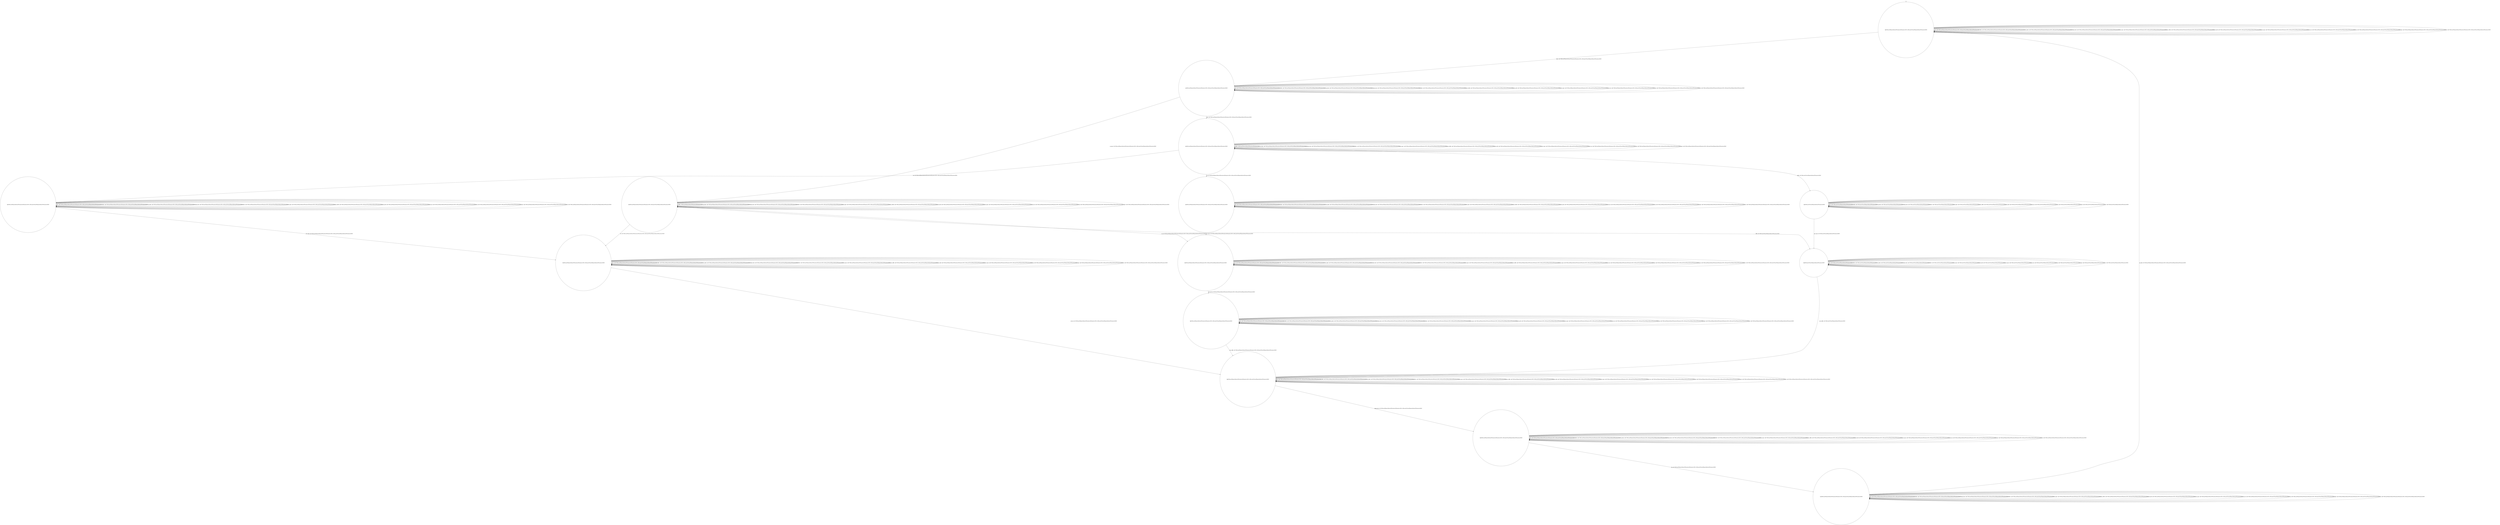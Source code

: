 digraph g {
	edge [lblstyle="above, sloped"];
	s0 [shape="circle" label="0@[((DOL and TEA and CAP and TON and not EUR and not COF) or (DOL and COF and TEA and CAP and TON and not EUR))]"];
	s1 [shape="circle" label="1@[((DOL and TEA and CAP and TON and not EUR and not COF) or (DOL and COF and TEA and CAP and TON and not EUR))]"];
	s2 [shape="circle" label="2@[((DOL and TEA and CAP and TON and not EUR and not COF) or (DOL and COF and TEA and CAP and TON and not EUR))]"];
	s3 [shape="circle" label="3@[((DOL and TEA and CAP and TON and not EUR and not COF) or (DOL and COF and TEA and CAP and TON and not EUR))]"];
	s4 [shape="circle" label="4@[((DOL and TEA and CAP and TON and not EUR and not COF) or (DOL and COF and TEA and CAP and TON and not EUR))]"];
	s5 [shape="circle" label="5@[((DOL and TEA and CAP and TON and not EUR and not COF) or (DOL and COF and TEA and CAP and TON and not EUR))]"];
	s6 [shape="circle" label="6@[((DOL and TEA and CAP and TON and not EUR and not COF) or (DOL and COF and TEA and CAP and TON and not EUR))]"];
	s7 [shape="circle" label="7@[((DOL and TEA and CAP and TON and not EUR and not COF) or (DOL and COF and TEA and CAP and TON and not EUR))]"];
	s8 [shape="circle" label="8@[((DOL and TEA and CAP and TON and not EUR and not COF) or (DOL and COF and TEA and CAP and TON and not EUR))]"];
	s9 [shape="circle" label="9@[((DOL and TEA and CAP and TON and not EUR and not COF) or (DOL and COF and TEA and CAP and TON and not EUR))]"];
	s10 [shape="circle" label="10@[((DOL and TEA and CAP and TON and not EUR and not COF) or (DOL and COF and TEA and CAP and TON and not EUR))]"];
	s11 [shape="circle" label="11@[((DOL and TEA and CAP and TON and not EUR and not COF) or (DOL and COF and TEA and CAP and TON and not EUR))]"];
	s12 [shape="circle" label="12@[((DOL and COF and TEA and CAP and TON and not EUR))]"];
	s13 [shape="circle" label="13@[((DOL and COF and TEA and CAP and TON and not EUR))]"];
	s0 -> s0 [label="cap / nok() [((DOL and TEA and CAP and TON and not EUR and not COF) or (DOL and COF and TEA and CAP and TON and not EUR))]"];
	s0 -> s0 [label="coffee / nok() [((DOL and TEA and CAP and TON and not EUR and not COF) or (DOL and COF and TEA and CAP and TON and not EUR))]"];
	s0 -> s0 [label="cup_taken / nok() [((DOL and TEA and CAP and TON and not EUR and not COF) or (DOL and COF and TEA and CAP and TON and not EUR))]"];
	s0 -> s0 [label="display_done / nok() [((DOL and TEA and CAP and TON and not EUR and not COF) or (DOL and COF and TEA and CAP and TON and not EUR))]"];
	s0 -> s1 [label="dollar / ok() [((DOL and TEA and CAP and TON and not EUR and not COF) or (DOL and COF and TEA and CAP and TON and not EUR))]"];
	s0 -> s0 [label="no_sugar / nok() [((DOL and TEA and CAP and TON and not EUR and not COF) or (DOL and COF and TEA and CAP and TON and not EUR))]"];
	s0 -> s0 [label="pour_coffee / nok() [((DOL and TEA and CAP and TON and not EUR and not COF) or (DOL and COF and TEA and CAP and TON and not EUR))]"];
	s0 -> s0 [label="pour_milk / nok() [((DOL and TEA and CAP and TON and not EUR and not COF) or (DOL and COF and TEA and CAP and TON and not EUR))]"];
	s0 -> s0 [label="pour_sugar / nok() [((DOL and TEA and CAP and TON and not EUR and not COF) or (DOL and COF and TEA and CAP and TON and not EUR))]"];
	s0 -> s0 [label="pour_tea / nok() [((DOL and TEA and CAP and TON and not EUR and not COF) or (DOL and COF and TEA and CAP and TON and not EUR))]"];
	s0 -> s0 [label="ring / nok() [((DOL and TEA and CAP and TON and not EUR and not COF) or (DOL and COF and TEA and CAP and TON and not EUR))]"];
	s0 -> s0 [label="sugar / nok() [((DOL and TEA and CAP and TON and not EUR and not COF) or (DOL and COF and TEA and CAP and TON and not EUR))]"];
	s0 -> s0 [label="tea / nok() [((DOL and TEA and CAP and TON and not EUR and not COF) or (DOL and COF and TEA and CAP and TON and not EUR))]"];
	s1 -> s1 [label="cap / nok() [((DOL and TEA and CAP and TON and not EUR and not COF) or (DOL and COF and TEA and CAP and TON and not EUR))]"];
	s1 -> s1 [label="coffee / nok() [((DOL and TEA and CAP and TON and not EUR and not COF) or (DOL and COF and TEA and CAP and TON and not EUR))]"];
	s1 -> s1 [label="cup_taken / nok() [((DOL and TEA and CAP and TON and not EUR and not COF) or (DOL and COF and TEA and CAP and TON and not EUR))]"];
	s1 -> s1 [label="display_done / nok() [((DOL and TEA and CAP and TON and not EUR and not COF) or (DOL and COF and TEA and CAP and TON and not EUR))]"];
	s1 -> s1 [label="dollar / nok() [((DOL and TEA and CAP and TON and not EUR and not COF) or (DOL and COF and TEA and CAP and TON and not EUR))]"];
	s1 -> s2 [label="no_sugar / ok() [((DOL and TEA and CAP and TON and not EUR and not COF) or (DOL and COF and TEA and CAP and TON and not EUR))]"];
	s1 -> s1 [label="pour_coffee / nok() [((DOL and TEA and CAP and TON and not EUR and not COF) or (DOL and COF and TEA and CAP and TON and not EUR))]"];
	s1 -> s1 [label="pour_milk / nok() [((DOL and TEA and CAP and TON and not EUR and not COF) or (DOL and COF and TEA and CAP and TON and not EUR))]"];
	s1 -> s1 [label="pour_sugar / nok() [((DOL and TEA and CAP and TON and not EUR and not COF) or (DOL and COF and TEA and CAP and TON and not EUR))]"];
	s1 -> s1 [label="pour_tea / nok() [((DOL and TEA and CAP and TON and not EUR and not COF) or (DOL and COF and TEA and CAP and TON and not EUR))]"];
	s1 -> s1 [label="ring / nok() [((DOL and TEA and CAP and TON and not EUR and not COF) or (DOL and COF and TEA and CAP and TON and not EUR))]"];
	s1 -> s3 [label="sugar / ok() [((DOL and TEA and CAP and TON and not EUR and not COF) or (DOL and COF and TEA and CAP and TON and not EUR))]"];
	s1 -> s1 [label="tea / nok() [((DOL and TEA and CAP and TON and not EUR and not COF) or (DOL and COF and TEA and CAP and TON and not EUR))]"];
	s2 -> s6 [label="cap / ok() [((DOL and TEA and CAP and TON and not EUR and not COF) or (DOL and COF and TEA and CAP and TON and not EUR))]"];
	s2 -> s13 [label="coffee / ok() [((DOL and COF and TEA and CAP and TON and not EUR))]"];
	s2 -> s2 [label="coffee / Ω [((DOL and TEA and CAP and TON and not EUR and not COF))]"];
	s2 -> s2 [label="cup_taken / nok() [((DOL and TEA and CAP and TON and not EUR and not COF) or (DOL and COF and TEA and CAP and TON and not EUR))]"];
	s2 -> s2 [label="display_done / nok() [((DOL and TEA and CAP and TON and not EUR and not COF) or (DOL and COF and TEA and CAP and TON and not EUR))]"];
	s2 -> s2 [label="dollar / nok() [((DOL and TEA and CAP and TON and not EUR and not COF) or (DOL and COF and TEA and CAP and TON and not EUR))]"];
	s2 -> s2 [label="no_sugar / nok() [((DOL and TEA and CAP and TON and not EUR and not COF) or (DOL and COF and TEA and CAP and TON and not EUR))]"];
	s2 -> s2 [label="pour_coffee / nok() [((DOL and TEA and CAP and TON and not EUR and not COF) or (DOL and COF and TEA and CAP and TON and not EUR))]"];
	s2 -> s2 [label="pour_milk / nok() [((DOL and TEA and CAP and TON and not EUR and not COF) or (DOL and COF and TEA and CAP and TON and not EUR))]"];
	s2 -> s2 [label="pour_sugar / nok() [((DOL and TEA and CAP and TON and not EUR and not COF) or (DOL and COF and TEA and CAP and TON and not EUR))]"];
	s2 -> s2 [label="pour_tea / nok() [((DOL and TEA and CAP and TON and not EUR and not COF) or (DOL and COF and TEA and CAP and TON and not EUR))]"];
	s2 -> s2 [label="ring / nok() [((DOL and TEA and CAP and TON and not EUR and not COF) or (DOL and COF and TEA and CAP and TON and not EUR))]"];
	s2 -> s2 [label="sugar / void() [((DOL and TEA and CAP and TON and not EUR and not COF) or (DOL and COF and TEA and CAP and TON and not EUR))]"];
	s2 -> s7 [label="tea / ok() [((DOL and TEA and CAP and TON and not EUR and not COF) or (DOL and COF and TEA and CAP and TON and not EUR))]"];
	s3 -> s4 [label="cap / ok() [((DOL and TEA and CAP and TON and not EUR and not COF) or (DOL and COF and TEA and CAP and TON and not EUR))]"];
	s3 -> s12 [label="coffee / ok() [((DOL and COF and TEA and CAP and TON and not EUR))]"];
	s3 -> s3 [label="coffee / Ω [((DOL and TEA and CAP and TON and not EUR and not COF))]"];
	s3 -> s3 [label="cup_taken / nok() [((DOL and TEA and CAP and TON and not EUR and not COF) or (DOL and COF and TEA and CAP and TON and not EUR))]"];
	s3 -> s3 [label="display_done / nok() [((DOL and TEA and CAP and TON and not EUR and not COF) or (DOL and COF and TEA and CAP and TON and not EUR))]"];
	s3 -> s3 [label="dollar / nok() [((DOL and TEA and CAP and TON and not EUR and not COF) or (DOL and COF and TEA and CAP and TON and not EUR))]"];
	s3 -> s3 [label="no_sugar / void() [((DOL and TEA and CAP and TON and not EUR and not COF) or (DOL and COF and TEA and CAP and TON and not EUR))]"];
	s3 -> s3 [label="pour_coffee / nok() [((DOL and TEA and CAP and TON and not EUR and not COF) or (DOL and COF and TEA and CAP and TON and not EUR))]"];
	s3 -> s3 [label="pour_milk / nok() [((DOL and TEA and CAP and TON and not EUR and not COF) or (DOL and COF and TEA and CAP and TON and not EUR))]"];
	s3 -> s3 [label="pour_sugar / nok() [((DOL and TEA and CAP and TON and not EUR and not COF) or (DOL and COF and TEA and CAP and TON and not EUR))]"];
	s3 -> s3 [label="pour_tea / nok() [((DOL and TEA and CAP and TON and not EUR and not COF) or (DOL and COF and TEA and CAP and TON and not EUR))]"];
	s3 -> s3 [label="ring / nok() [((DOL and TEA and CAP and TON and not EUR and not COF) or (DOL and COF and TEA and CAP and TON and not EUR))]"];
	s3 -> s3 [label="sugar / nok() [((DOL and TEA and CAP and TON and not EUR and not COF) or (DOL and COF and TEA and CAP and TON and not EUR))]"];
	s3 -> s5 [label="tea / ok() [((DOL and TEA and CAP and TON and not EUR and not COF) or (DOL and COF and TEA and CAP and TON and not EUR))]"];
	s4 -> s4 [label="cap / nok() [((DOL and TEA and CAP and TON and not EUR and not COF) or (DOL and COF and TEA and CAP and TON and not EUR))]"];
	s4 -> s4 [label="coffee / void() [((DOL and TEA and CAP and TON and not EUR and not COF) or (DOL and COF and TEA and CAP and TON and not EUR))]"];
	s4 -> s4 [label="cup_taken / nok() [((DOL and TEA and CAP and TON and not EUR and not COF) or (DOL and COF and TEA and CAP and TON and not EUR))]"];
	s4 -> s4 [label="display_done / nok() [((DOL and TEA and CAP and TON and not EUR and not COF) or (DOL and COF and TEA and CAP and TON and not EUR))]"];
	s4 -> s4 [label="dollar / nok() [((DOL and TEA and CAP and TON and not EUR and not COF) or (DOL and COF and TEA and CAP and TON and not EUR))]"];
	s4 -> s4 [label="no_sugar / nok() [((DOL and TEA and CAP and TON and not EUR and not COF) or (DOL and COF and TEA and CAP and TON and not EUR))]"];
	s4 -> s4 [label="pour_coffee / nok() [((DOL and TEA and CAP and TON and not EUR and not COF) or (DOL and COF and TEA and CAP and TON and not EUR))]"];
	s4 -> s4 [label="pour_milk / nok() [((DOL and TEA and CAP and TON and not EUR and not COF) or (DOL and COF and TEA and CAP and TON and not EUR))]"];
	s4 -> s6 [label="pour_sugar / ok() [((DOL and TEA and CAP and TON and not EUR and not COF) or (DOL and COF and TEA and CAP and TON and not EUR))]"];
	s4 -> s4 [label="pour_tea / nok() [((DOL and TEA and CAP and TON and not EUR and not COF) or (DOL and COF and TEA and CAP and TON and not EUR))]"];
	s4 -> s4 [label="ring / nok() [((DOL and TEA and CAP and TON and not EUR and not COF) or (DOL and COF and TEA and CAP and TON and not EUR))]"];
	s4 -> s4 [label="sugar / nok() [((DOL and TEA and CAP and TON and not EUR and not COF) or (DOL and COF and TEA and CAP and TON and not EUR))]"];
	s4 -> s4 [label="tea / void() [((DOL and TEA and CAP and TON and not EUR and not COF) or (DOL and COF and TEA and CAP and TON and not EUR))]"];
	s5 -> s5 [label="cap / void() [((DOL and TEA and CAP and TON and not EUR and not COF) or (DOL and COF and TEA and CAP and TON and not EUR))]"];
	s5 -> s5 [label="coffee / void() [((DOL and TEA and CAP and TON and not EUR and not COF) or (DOL and COF and TEA and CAP and TON and not EUR))]"];
	s5 -> s5 [label="cup_taken / nok() [((DOL and TEA and CAP and TON and not EUR and not COF) or (DOL and COF and TEA and CAP and TON and not EUR))]"];
	s5 -> s5 [label="display_done / nok() [((DOL and TEA and CAP and TON and not EUR and not COF) or (DOL and COF and TEA and CAP and TON and not EUR))]"];
	s5 -> s5 [label="dollar / nok() [((DOL and TEA and CAP and TON and not EUR and not COF) or (DOL and COF and TEA and CAP and TON and not EUR))]"];
	s5 -> s5 [label="no_sugar / nok() [((DOL and TEA and CAP and TON and not EUR and not COF) or (DOL and COF and TEA and CAP and TON and not EUR))]"];
	s5 -> s5 [label="pour_coffee / nok() [((DOL and TEA and CAP and TON and not EUR and not COF) or (DOL and COF and TEA and CAP and TON and not EUR))]"];
	s5 -> s5 [label="pour_milk / nok() [((DOL and TEA and CAP and TON and not EUR and not COF) or (DOL and COF and TEA and CAP and TON and not EUR))]"];
	s5 -> s7 [label="pour_sugar / ok() [((DOL and TEA and CAP and TON and not EUR and not COF) or (DOL and COF and TEA and CAP and TON and not EUR))]"];
	s5 -> s5 [label="pour_tea / nok() [((DOL and TEA and CAP and TON and not EUR and not COF) or (DOL and COF and TEA and CAP and TON and not EUR))]"];
	s5 -> s5 [label="ring / nok() [((DOL and TEA and CAP and TON and not EUR and not COF) or (DOL and COF and TEA and CAP and TON and not EUR))]"];
	s5 -> s5 [label="sugar / nok() [((DOL and TEA and CAP and TON and not EUR and not COF) or (DOL and COF and TEA and CAP and TON and not EUR))]"];
	s5 -> s5 [label="tea / nok() [((DOL and TEA and CAP and TON and not EUR and not COF) or (DOL and COF and TEA and CAP and TON and not EUR))]"];
	s6 -> s6 [label="cap / nok() [((DOL and TEA and CAP and TON and not EUR and not COF) or (DOL and COF and TEA and CAP and TON and not EUR))]"];
	s6 -> s6 [label="coffee / void() [((DOL and TEA and CAP and TON and not EUR and not COF) or (DOL and COF and TEA and CAP and TON and not EUR))]"];
	s6 -> s6 [label="cup_taken / nok() [((DOL and TEA and CAP and TON and not EUR and not COF) or (DOL and COF and TEA and CAP and TON and not EUR))]"];
	s6 -> s6 [label="display_done / nok() [((DOL and TEA and CAP and TON and not EUR and not COF) or (DOL and COF and TEA and CAP and TON and not EUR))]"];
	s6 -> s6 [label="dollar / nok() [((DOL and TEA and CAP and TON and not EUR and not COF) or (DOL and COF and TEA and CAP and TON and not EUR))]"];
	s6 -> s6 [label="no_sugar / nok() [((DOL and TEA and CAP and TON and not EUR and not COF) or (DOL and COF and TEA and CAP and TON and not EUR))]"];
	s6 -> s6 [label="pour_coffee / nok() [((DOL and TEA and CAP and TON and not EUR and not COF) or (DOL and COF and TEA and CAP and TON and not EUR))]"];
	s6 -> s9 [label="pour_milk / ok() [((DOL and TEA and CAP and TON and not EUR and not COF) or (DOL and COF and TEA and CAP and TON and not EUR))]"];
	s6 -> s6 [label="pour_sugar / nok() [((DOL and TEA and CAP and TON and not EUR and not COF) or (DOL and COF and TEA and CAP and TON and not EUR))]"];
	s6 -> s6 [label="pour_tea / nok() [((DOL and TEA and CAP and TON and not EUR and not COF) or (DOL and COF and TEA and CAP and TON and not EUR))]"];
	s6 -> s6 [label="ring / nok() [((DOL and TEA and CAP and TON and not EUR and not COF) or (DOL and COF and TEA and CAP and TON and not EUR))]"];
	s6 -> s6 [label="sugar / nok() [((DOL and TEA and CAP and TON and not EUR and not COF) or (DOL and COF and TEA and CAP and TON and not EUR))]"];
	s6 -> s6 [label="tea / void() [((DOL and TEA and CAP and TON and not EUR and not COF) or (DOL and COF and TEA and CAP and TON and not EUR))]"];
	s7 -> s7 [label="cap / void() [((DOL and TEA and CAP and TON and not EUR and not COF) or (DOL and COF and TEA and CAP and TON and not EUR))]"];
	s7 -> s7 [label="coffee / void() [((DOL and TEA and CAP and TON and not EUR and not COF) or (DOL and COF and TEA and CAP and TON and not EUR))]"];
	s7 -> s7 [label="cup_taken / nok() [((DOL and TEA and CAP and TON and not EUR and not COF) or (DOL and COF and TEA and CAP and TON and not EUR))]"];
	s7 -> s7 [label="display_done / nok() [((DOL and TEA and CAP and TON and not EUR and not COF) or (DOL and COF and TEA and CAP and TON and not EUR))]"];
	s7 -> s7 [label="dollar / nok() [((DOL and TEA and CAP and TON and not EUR and not COF) or (DOL and COF and TEA and CAP and TON and not EUR))]"];
	s7 -> s7 [label="no_sugar / nok() [((DOL and TEA and CAP and TON and not EUR and not COF) or (DOL and COF and TEA and CAP and TON and not EUR))]"];
	s7 -> s7 [label="pour_coffee / nok() [((DOL and TEA and CAP and TON and not EUR and not COF) or (DOL and COF and TEA and CAP and TON and not EUR))]"];
	s7 -> s7 [label="pour_milk / nok() [((DOL and TEA and CAP and TON and not EUR and not COF) or (DOL and COF and TEA and CAP and TON and not EUR))]"];
	s7 -> s7 [label="pour_sugar / nok() [((DOL and TEA and CAP and TON and not EUR and not COF) or (DOL and COF and TEA and CAP and TON and not EUR))]"];
	s7 -> s8 [label="pour_tea / ok() [((DOL and TEA and CAP and TON and not EUR and not COF) or (DOL and COF and TEA and CAP and TON and not EUR))]"];
	s7 -> s7 [label="ring / nok() [((DOL and TEA and CAP and TON and not EUR and not COF) or (DOL and COF and TEA and CAP and TON and not EUR))]"];
	s7 -> s7 [label="sugar / nok() [((DOL and TEA and CAP and TON and not EUR and not COF) or (DOL and COF and TEA and CAP and TON and not EUR))]"];
	s7 -> s7 [label="tea / nok() [((DOL and TEA and CAP and TON and not EUR and not COF) or (DOL and COF and TEA and CAP and TON and not EUR))]"];
	s8 -> s8 [label="cap / nok() [((DOL and TEA and CAP and TON and not EUR and not COF) or (DOL and COF and TEA and CAP and TON and not EUR))]"];
	s8 -> s8 [label="coffee / nok() [((DOL and TEA and CAP and TON and not EUR and not COF) or (DOL and COF and TEA and CAP and TON and not EUR))]"];
	s8 -> s8 [label="cup_taken / nok() [((DOL and TEA and CAP and TON and not EUR and not COF) or (DOL and COF and TEA and CAP and TON and not EUR))]"];
	s8 -> s10 [label="display_done / ok() [((DOL and TEA and CAP and TON and not EUR and not COF) or (DOL and COF and TEA and CAP and TON and not EUR))]"];
	s8 -> s8 [label="dollar / nok() [((DOL and TEA and CAP and TON and not EUR and not COF) or (DOL and COF and TEA and CAP and TON and not EUR))]"];
	s8 -> s8 [label="no_sugar / nok() [((DOL and TEA and CAP and TON and not EUR and not COF) or (DOL and COF and TEA and CAP and TON and not EUR))]"];
	s8 -> s8 [label="pour_coffee / nok() [((DOL and TEA and CAP and TON and not EUR and not COF) or (DOL and COF and TEA and CAP and TON and not EUR))]"];
	s8 -> s8 [label="pour_milk / nok() [((DOL and TEA and CAP and TON and not EUR and not COF) or (DOL and COF and TEA and CAP and TON and not EUR))]"];
	s8 -> s8 [label="pour_sugar / nok() [((DOL and TEA and CAP and TON and not EUR and not COF) or (DOL and COF and TEA and CAP and TON and not EUR))]"];
	s8 -> s8 [label="pour_tea / nok() [((DOL and TEA and CAP and TON and not EUR and not COF) or (DOL and COF and TEA and CAP and TON and not EUR))]"];
	s8 -> s8 [label="ring / nok() [((DOL and TEA and CAP and TON and not EUR and not COF) or (DOL and COF and TEA and CAP and TON and not EUR))]"];
	s8 -> s8 [label="sugar / nok() [((DOL and TEA and CAP and TON and not EUR and not COF) or (DOL and COF and TEA and CAP and TON and not EUR))]"];
	s8 -> s8 [label="tea / nok() [((DOL and TEA and CAP and TON and not EUR and not COF) or (DOL and COF and TEA and CAP and TON and not EUR))]"];
	s9 -> s9 [label="cap / nok() [((DOL and TEA and CAP and TON and not EUR and not COF) or (DOL and COF and TEA and CAP and TON and not EUR))]"];
	s9 -> s9 [label="coffee / nok() [((DOL and TEA and CAP and TON and not EUR and not COF) or (DOL and COF and TEA and CAP and TON and not EUR))]"];
	s9 -> s9 [label="cup_taken / nok() [((DOL and TEA and CAP and TON and not EUR and not COF) or (DOL and COF and TEA and CAP and TON and not EUR))]"];
	s9 -> s9 [label="display_done / nok() [((DOL and TEA and CAP and TON and not EUR and not COF) or (DOL and COF and TEA and CAP and TON and not EUR))]"];
	s9 -> s9 [label="dollar / nok() [((DOL and TEA and CAP and TON and not EUR and not COF) or (DOL and COF and TEA and CAP and TON and not EUR))]"];
	s9 -> s9 [label="no_sugar / nok() [((DOL and TEA and CAP and TON and not EUR and not COF) or (DOL and COF and TEA and CAP and TON and not EUR))]"];
	s9 -> s8 [label="pour_coffee / ok() [((DOL and TEA and CAP and TON and not EUR and not COF) or (DOL and COF and TEA and CAP and TON and not EUR))]"];
	s9 -> s9 [label="pour_milk / nok() [((DOL and TEA and CAP and TON and not EUR and not COF) or (DOL and COF and TEA and CAP and TON and not EUR))]"];
	s9 -> s9 [label="pour_sugar / nok() [((DOL and TEA and CAP and TON and not EUR and not COF) or (DOL and COF and TEA and CAP and TON and not EUR))]"];
	s9 -> s9 [label="pour_tea / nok() [((DOL and TEA and CAP and TON and not EUR and not COF) or (DOL and COF and TEA and CAP and TON and not EUR))]"];
	s9 -> s9 [label="ring / nok() [((DOL and TEA and CAP and TON and not EUR and not COF) or (DOL and COF and TEA and CAP and TON and not EUR))]"];
	s9 -> s9 [label="sugar / nok() [((DOL and TEA and CAP and TON and not EUR and not COF) or (DOL and COF and TEA and CAP and TON and not EUR))]"];
	s9 -> s9 [label="tea / nok() [((DOL and TEA and CAP and TON and not EUR and not COF) or (DOL and COF and TEA and CAP and TON and not EUR))]"];
	s10 -> s10 [label="cap / nok() [((DOL and TEA and CAP and TON and not EUR and not COF) or (DOL and COF and TEA and CAP and TON and not EUR))]"];
	s10 -> s10 [label="coffee / nok() [((DOL and TEA and CAP and TON and not EUR and not COF) or (DOL and COF and TEA and CAP and TON and not EUR))]"];
	s10 -> s10 [label="cup_taken / nok() [((DOL and TEA and CAP and TON and not EUR and not COF) or (DOL and COF and TEA and CAP and TON and not EUR))]"];
	s10 -> s10 [label="display_done / nok() [((DOL and TEA and CAP and TON and not EUR and not COF) or (DOL and COF and TEA and CAP and TON and not EUR))]"];
	s10 -> s10 [label="dollar / nok() [((DOL and TEA and CAP and TON and not EUR and not COF) or (DOL and COF and TEA and CAP and TON and not EUR))]"];
	s10 -> s10 [label="no_sugar / nok() [((DOL and TEA and CAP and TON and not EUR and not COF) or (DOL and COF and TEA and CAP and TON and not EUR))]"];
	s10 -> s10 [label="pour_coffee / nok() [((DOL and TEA and CAP and TON and not EUR and not COF) or (DOL and COF and TEA and CAP and TON and not EUR))]"];
	s10 -> s10 [label="pour_milk / nok() [((DOL and TEA and CAP and TON and not EUR and not COF) or (DOL and COF and TEA and CAP and TON and not EUR))]"];
	s10 -> s10 [label="pour_sugar / nok() [((DOL and TEA and CAP and TON and not EUR and not COF) or (DOL and COF and TEA and CAP and TON and not EUR))]"];
	s10 -> s10 [label="pour_tea / nok() [((DOL and TEA and CAP and TON and not EUR and not COF) or (DOL and COF and TEA and CAP and TON and not EUR))]"];
	s10 -> s11 [label="ring / ok() [((DOL and TEA and CAP and TON and not EUR and not COF) or (DOL and COF and TEA and CAP and TON and not EUR))]"];
	s10 -> s10 [label="sugar / nok() [((DOL and TEA and CAP and TON and not EUR and not COF) or (DOL and COF and TEA and CAP and TON and not EUR))]"];
	s10 -> s10 [label="tea / nok() [((DOL and TEA and CAP and TON and not EUR and not COF) or (DOL and COF and TEA and CAP and TON and not EUR))]"];
	s11 -> s11 [label="cap / nok() [((DOL and TEA and CAP and TON and not EUR and not COF) or (DOL and COF and TEA and CAP and TON and not EUR))]"];
	s11 -> s11 [label="coffee / nok() [((DOL and TEA and CAP and TON and not EUR and not COF) or (DOL and COF and TEA and CAP and TON and not EUR))]"];
	s11 -> s0 [label="cup_taken / ok() [((DOL and TEA and CAP and TON and not EUR and not COF) or (DOL and COF and TEA and CAP and TON and not EUR))]"];
	s11 -> s11 [label="display_done / nok() [((DOL and TEA and CAP and TON and not EUR and not COF) or (DOL and COF and TEA and CAP and TON and not EUR))]"];
	s11 -> s11 [label="dollar / nok() [((DOL and TEA and CAP and TON and not EUR and not COF) or (DOL and COF and TEA and CAP and TON and not EUR))]"];
	s11 -> s11 [label="no_sugar / nok() [((DOL and TEA and CAP and TON and not EUR and not COF) or (DOL and COF and TEA and CAP and TON and not EUR))]"];
	s11 -> s11 [label="pour_coffee / nok() [((DOL and TEA and CAP and TON and not EUR and not COF) or (DOL and COF and TEA and CAP and TON and not EUR))]"];
	s11 -> s11 [label="pour_milk / nok() [((DOL and TEA and CAP and TON and not EUR and not COF) or (DOL and COF and TEA and CAP and TON and not EUR))]"];
	s11 -> s11 [label="pour_sugar / nok() [((DOL and TEA and CAP and TON and not EUR and not COF) or (DOL and COF and TEA and CAP and TON and not EUR))]"];
	s11 -> s11 [label="pour_tea / nok() [((DOL and TEA and CAP and TON and not EUR and not COF) or (DOL and COF and TEA and CAP and TON and not EUR))]"];
	s11 -> s11 [label="ring / nok() [((DOL and TEA and CAP and TON and not EUR and not COF) or (DOL and COF and TEA and CAP and TON and not EUR))]"];
	s11 -> s11 [label="sugar / nok() [((DOL and TEA and CAP and TON and not EUR and not COF) or (DOL and COF and TEA and CAP and TON and not EUR))]"];
	s11 -> s11 [label="tea / nok() [((DOL and TEA and CAP and TON and not EUR and not COF) or (DOL and COF and TEA and CAP and TON and not EUR))]"];
	s12 -> s12 [label="cap / void() [((DOL and COF and TEA and CAP and TON and not EUR))]"];
	s12 -> s12 [label="coffee / nok() [((DOL and COF and TEA and CAP and TON and not EUR))]"];
	s12 -> s12 [label="cup_taken / nok() [((DOL and COF and TEA and CAP and TON and not EUR))]"];
	s12 -> s12 [label="display_done / nok() [((DOL and COF and TEA and CAP and TON and not EUR))]"];
	s12 -> s12 [label="dollar / nok() [((DOL and COF and TEA and CAP and TON and not EUR))]"];
	s12 -> s12 [label="no_sugar / nok() [((DOL and COF and TEA and CAP and TON and not EUR))]"];
	s12 -> s12 [label="pour_coffee / nok() [((DOL and COF and TEA and CAP and TON and not EUR))]"];
	s12 -> s12 [label="pour_milk / nok() [((DOL and COF and TEA and CAP and TON and not EUR))]"];
	s12 -> s13 [label="pour_sugar / ok() [((DOL and COF and TEA and CAP and TON and not EUR))]"];
	s12 -> s12 [label="pour_tea / nok() [((DOL and COF and TEA and CAP and TON and not EUR))]"];
	s12 -> s12 [label="ring / nok() [((DOL and COF and TEA and CAP and TON and not EUR))]"];
	s12 -> s12 [label="sugar / nok() [((DOL and COF and TEA and CAP and TON and not EUR))]"];
	s12 -> s12 [label="tea / void() [((DOL and COF and TEA and CAP and TON and not EUR))]"];
	s13 -> s13 [label="cap / void() [((DOL and COF and TEA and CAP and TON and not EUR))]"];
	s13 -> s13 [label="coffee / nok() [((DOL and COF and TEA and CAP and TON and not EUR))]"];
	s13 -> s13 [label="cup_taken / nok() [((DOL and COF and TEA and CAP and TON and not EUR))]"];
	s13 -> s13 [label="display_done / nok() [((DOL and COF and TEA and CAP and TON and not EUR))]"];
	s13 -> s13 [label="dollar / nok() [((DOL and COF and TEA and CAP and TON and not EUR))]"];
	s13 -> s13 [label="no_sugar / nok() [((DOL and COF and TEA and CAP and TON and not EUR))]"];
	s13 -> s8 [label="pour_coffee / ok() [((DOL and COF and TEA and CAP and TON and not EUR))]"];
	s13 -> s13 [label="pour_milk / nok() [((DOL and COF and TEA and CAP and TON and not EUR))]"];
	s13 -> s13 [label="pour_sugar / nok() [((DOL and COF and TEA and CAP and TON and not EUR))]"];
	s13 -> s13 [label="pour_tea / nok() [((DOL and COF and TEA and CAP and TON and not EUR))]"];
	s13 -> s13 [label="ring / nok() [((DOL and COF and TEA and CAP and TON and not EUR))]"];
	s13 -> s13 [label="sugar / nok() [((DOL and COF and TEA and CAP and TON and not EUR))]"];
	s13 -> s13 [label="tea / void() [((DOL and COF and TEA and CAP and TON and not EUR))]"];
	__start0 [label="" shape="none" width="0" height="0"];
	__start0 -> s0;
}